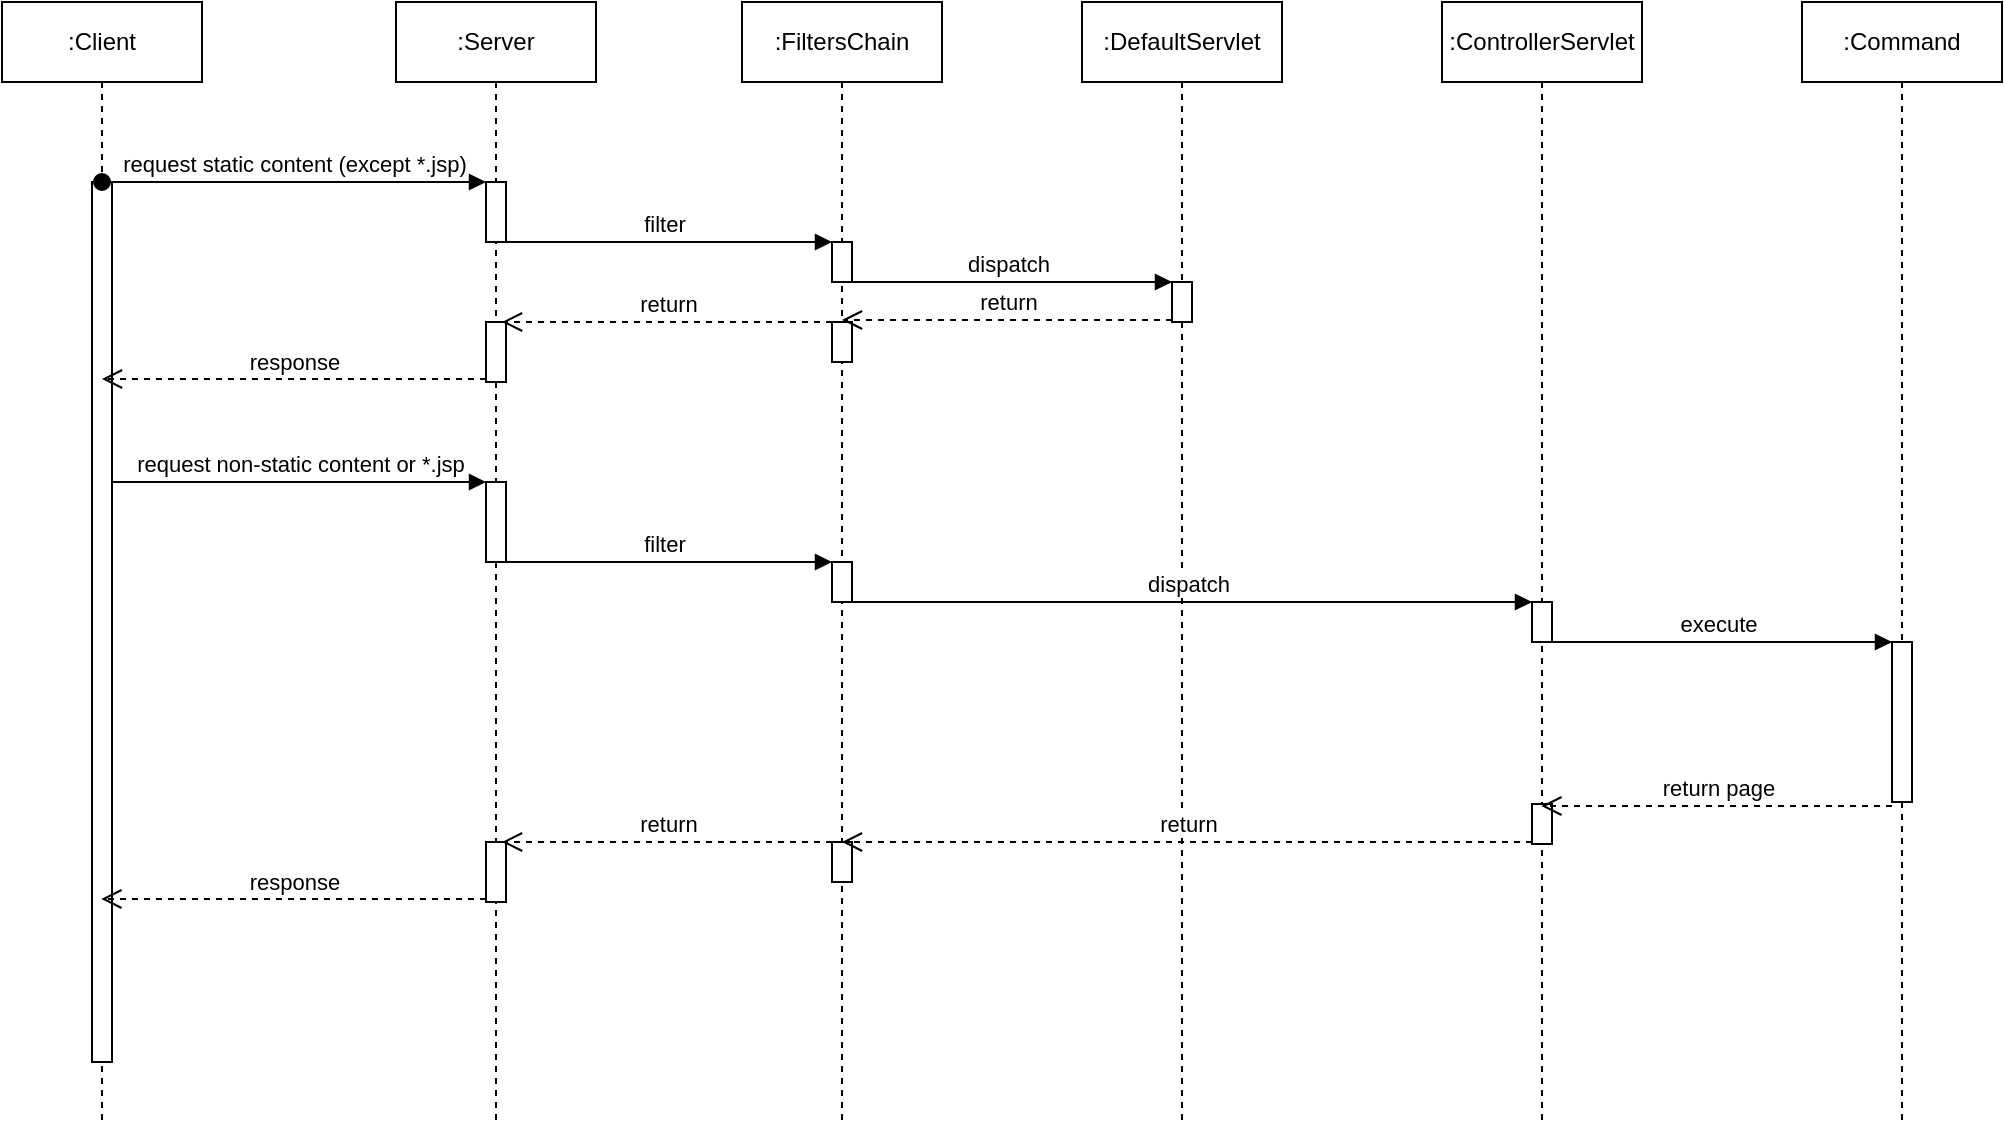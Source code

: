 <mxfile version="12.9.3" type="device"><diagram id="U-He7VPenvZKPfUkg1po" name="Page-1"><mxGraphModel dx="975" dy="671" grid="1" gridSize="10" guides="1" tooltips="1" connect="1" arrows="1" fold="1" page="1" pageScale="1" pageWidth="850" pageHeight="1100" math="0" shadow="0"><root><mxCell id="0"/><mxCell id="1" parent="0"/><mxCell id="nslmwY3CAvDi1HLphJ00-1" value=":Client" style="shape=umlLifeline;perimeter=lifelinePerimeter;whiteSpace=wrap;html=1;container=1;collapsible=0;recursiveResize=0;outlineConnect=0;" vertex="1" parent="1"><mxGeometry x="70" y="70" width="100" height="560" as="geometry"/></mxCell><mxCell id="nslmwY3CAvDi1HLphJ00-8" value="" style="html=1;points=[];perimeter=orthogonalPerimeter;" vertex="1" parent="nslmwY3CAvDi1HLphJ00-1"><mxGeometry x="45" y="90" width="10" height="440" as="geometry"/></mxCell><mxCell id="nslmwY3CAvDi1HLphJ00-2" value=":Server" style="shape=umlLifeline;perimeter=lifelinePerimeter;whiteSpace=wrap;html=1;container=1;collapsible=0;recursiveResize=0;outlineConnect=0;" vertex="1" parent="1"><mxGeometry x="267" y="70" width="100" height="560" as="geometry"/></mxCell><mxCell id="nslmwY3CAvDi1HLphJ00-6" value="" style="html=1;points=[];perimeter=orthogonalPerimeter;" vertex="1" parent="nslmwY3CAvDi1HLphJ00-2"><mxGeometry x="45" y="90" width="10" height="30" as="geometry"/></mxCell><mxCell id="nslmwY3CAvDi1HLphJ00-14" value="" style="html=1;points=[];perimeter=orthogonalPerimeter;" vertex="1" parent="nslmwY3CAvDi1HLphJ00-2"><mxGeometry x="45" y="160" width="10" height="30" as="geometry"/></mxCell><mxCell id="nslmwY3CAvDi1HLphJ00-17" value="" style="html=1;points=[];perimeter=orthogonalPerimeter;" vertex="1" parent="nslmwY3CAvDi1HLphJ00-2"><mxGeometry x="45" y="240" width="10" height="40" as="geometry"/></mxCell><mxCell id="nslmwY3CAvDi1HLphJ00-3" value=":DefaultServlet" style="shape=umlLifeline;perimeter=lifelinePerimeter;whiteSpace=wrap;html=1;container=1;collapsible=0;recursiveResize=0;outlineConnect=0;" vertex="1" parent="1"><mxGeometry x="610" y="70" width="100" height="560" as="geometry"/></mxCell><mxCell id="nslmwY3CAvDi1HLphJ00-22" value="" style="html=1;points=[];perimeter=orthogonalPerimeter;" vertex="1" parent="nslmwY3CAvDi1HLphJ00-3"><mxGeometry x="45" y="140" width="10" height="20" as="geometry"/></mxCell><mxCell id="nslmwY3CAvDi1HLphJ00-28" value="filter" style="html=1;verticalAlign=bottom;endArrow=block;entryX=0;entryY=0;" edge="1" parent="nslmwY3CAvDi1HLphJ00-3" target="nslmwY3CAvDi1HLphJ00-29"><mxGeometry relative="1" as="geometry"><mxPoint x="-293.5" y="280" as="sourcePoint"/></mxGeometry></mxCell><mxCell id="nslmwY3CAvDi1HLphJ00-30" value="dispatch" style="html=1;verticalAlign=bottom;endArrow=block;entryX=0;entryY=0;" edge="1" parent="nslmwY3CAvDi1HLphJ00-3" target="nslmwY3CAvDi1HLphJ00-27"><mxGeometry relative="1" as="geometry"><mxPoint x="-120.5" y="300" as="sourcePoint"/></mxGeometry></mxCell><mxCell id="nslmwY3CAvDi1HLphJ00-4" value=":ControllerServlet" style="shape=umlLifeline;perimeter=lifelinePerimeter;whiteSpace=wrap;html=1;container=1;collapsible=0;recursiveResize=0;outlineConnect=0;" vertex="1" parent="1"><mxGeometry x="790" y="70" width="100" height="560" as="geometry"/></mxCell><mxCell id="nslmwY3CAvDi1HLphJ00-27" value="" style="html=1;points=[];perimeter=orthogonalPerimeter;" vertex="1" parent="nslmwY3CAvDi1HLphJ00-4"><mxGeometry x="45" y="300" width="10" height="20" as="geometry"/></mxCell><mxCell id="nslmwY3CAvDi1HLphJ00-34" value="" style="html=1;points=[];perimeter=orthogonalPerimeter;" vertex="1" parent="nslmwY3CAvDi1HLphJ00-4"><mxGeometry x="45" y="401" width="10" height="20" as="geometry"/></mxCell><mxCell id="nslmwY3CAvDi1HLphJ00-5" value=":Command" style="shape=umlLifeline;perimeter=lifelinePerimeter;whiteSpace=wrap;html=1;container=1;collapsible=0;recursiveResize=0;outlineConnect=0;" vertex="1" parent="1"><mxGeometry x="970" y="70" width="100" height="560" as="geometry"/></mxCell><mxCell id="nslmwY3CAvDi1HLphJ00-31" value="" style="html=1;points=[];perimeter=orthogonalPerimeter;" vertex="1" parent="nslmwY3CAvDi1HLphJ00-5"><mxGeometry x="45" y="320" width="10" height="80" as="geometry"/></mxCell><mxCell id="nslmwY3CAvDi1HLphJ00-7" value="request static content (except *.jsp)" style="html=1;verticalAlign=bottom;startArrow=oval;endArrow=block;startSize=8;" edge="1" target="nslmwY3CAvDi1HLphJ00-6" parent="1" source="nslmwY3CAvDi1HLphJ00-1"><mxGeometry relative="1" as="geometry"><mxPoint x="250" y="160" as="sourcePoint"/><Array as="points"><mxPoint x="210" y="160"/></Array></mxGeometry></mxCell><mxCell id="nslmwY3CAvDi1HLphJ00-12" value="filter" style="html=1;verticalAlign=bottom;endArrow=block;entryX=0;entryY=0;" edge="1" target="nslmwY3CAvDi1HLphJ00-11" parent="1" source="nslmwY3CAvDi1HLphJ00-2"><mxGeometry relative="1" as="geometry"><mxPoint x="435" y="190" as="sourcePoint"/></mxGeometry></mxCell><mxCell id="nslmwY3CAvDi1HLphJ00-16" value="response" style="html=1;verticalAlign=bottom;endArrow=open;dashed=1;endSize=8;exitX=0;exitY=0.95;" edge="1" source="nslmwY3CAvDi1HLphJ00-14" parent="1" target="nslmwY3CAvDi1HLphJ00-1"><mxGeometry relative="1" as="geometry"><mxPoint x="240" y="306" as="targetPoint"/></mxGeometry></mxCell><mxCell id="nslmwY3CAvDi1HLphJ00-18" value="request non-static content or *.jsp" style="html=1;verticalAlign=bottom;endArrow=block;entryX=0;entryY=0;" edge="1" target="nslmwY3CAvDi1HLphJ00-17" parent="1" source="nslmwY3CAvDi1HLphJ00-8"><mxGeometry relative="1" as="geometry"><mxPoint x="130" y="310" as="sourcePoint"/></mxGeometry></mxCell><mxCell id="nslmwY3CAvDi1HLphJ00-20" value=":FiltersChain" style="shape=umlLifeline;perimeter=lifelinePerimeter;whiteSpace=wrap;html=1;container=1;collapsible=0;recursiveResize=0;outlineConnect=0;" vertex="1" parent="1"><mxGeometry x="440" y="70" width="100" height="560" as="geometry"/></mxCell><mxCell id="nslmwY3CAvDi1HLphJ00-11" value="" style="html=1;points=[];perimeter=orthogonalPerimeter;" vertex="1" parent="nslmwY3CAvDi1HLphJ00-20"><mxGeometry x="45" y="120" width="10" height="20" as="geometry"/></mxCell><mxCell id="nslmwY3CAvDi1HLphJ00-25" value="" style="html=1;points=[];perimeter=orthogonalPerimeter;" vertex="1" parent="nslmwY3CAvDi1HLphJ00-20"><mxGeometry x="45" y="160" width="10" height="20" as="geometry"/></mxCell><mxCell id="nslmwY3CAvDi1HLphJ00-36" value="" style="html=1;points=[];perimeter=orthogonalPerimeter;" vertex="1" parent="nslmwY3CAvDi1HLphJ00-20"><mxGeometry x="-128" y="420" width="10" height="30" as="geometry"/></mxCell><mxCell id="nslmwY3CAvDi1HLphJ00-37" value="response" style="html=1;verticalAlign=bottom;endArrow=open;dashed=1;endSize=8;exitX=0;exitY=0.95;" edge="1" parent="nslmwY3CAvDi1HLphJ00-20" source="nslmwY3CAvDi1HLphJ00-36"><mxGeometry relative="1" as="geometry"><mxPoint x="-320.333" y="448.5" as="targetPoint"/></mxGeometry></mxCell><mxCell id="nslmwY3CAvDi1HLphJ00-38" value="" style="html=1;points=[];perimeter=orthogonalPerimeter;" vertex="1" parent="nslmwY3CAvDi1HLphJ00-20"><mxGeometry x="45" y="420" width="10" height="20" as="geometry"/></mxCell><mxCell id="nslmwY3CAvDi1HLphJ00-39" value="return" style="html=1;verticalAlign=bottom;endArrow=open;dashed=1;endSize=8;exitX=0;exitY=0.95;" edge="1" parent="nslmwY3CAvDi1HLphJ00-20"><mxGeometry relative="1" as="geometry"><mxPoint x="-119.976" y="420" as="targetPoint"/><mxPoint x="45" y="420" as="sourcePoint"/></mxGeometry></mxCell><mxCell id="nslmwY3CAvDi1HLphJ00-23" value="dispatch" style="html=1;verticalAlign=bottom;endArrow=block;entryX=0;entryY=0;" edge="1" target="nslmwY3CAvDi1HLphJ00-22" parent="1" source="nslmwY3CAvDi1HLphJ00-20"><mxGeometry relative="1" as="geometry"><mxPoint x="585" y="210" as="sourcePoint"/></mxGeometry></mxCell><mxCell id="nslmwY3CAvDi1HLphJ00-24" value="return" style="html=1;verticalAlign=bottom;endArrow=open;dashed=1;endSize=8;exitX=0;exitY=0.95;" edge="1" source="nslmwY3CAvDi1HLphJ00-22" parent="1" target="nslmwY3CAvDi1HLphJ00-20"><mxGeometry relative="1" as="geometry"><mxPoint x="585" y="286" as="targetPoint"/></mxGeometry></mxCell><mxCell id="nslmwY3CAvDi1HLphJ00-26" value="return" style="html=1;verticalAlign=bottom;endArrow=open;dashed=1;endSize=8;exitX=0;exitY=0.95;" edge="1" parent="1"><mxGeometry relative="1" as="geometry"><mxPoint x="320.024" y="230" as="targetPoint"/><mxPoint x="485" y="230" as="sourcePoint"/></mxGeometry></mxCell><mxCell id="nslmwY3CAvDi1HLphJ00-29" value="" style="html=1;points=[];perimeter=orthogonalPerimeter;" vertex="1" parent="1"><mxGeometry x="485" y="350" width="10" height="20" as="geometry"/></mxCell><mxCell id="nslmwY3CAvDi1HLphJ00-32" value="execute" style="html=1;verticalAlign=bottom;endArrow=block;entryX=0;entryY=0;" edge="1" target="nslmwY3CAvDi1HLphJ00-31" parent="1" source="nslmwY3CAvDi1HLphJ00-4"><mxGeometry relative="1" as="geometry"><mxPoint x="945" y="390" as="sourcePoint"/></mxGeometry></mxCell><mxCell id="nslmwY3CAvDi1HLphJ00-33" value="return page" style="html=1;verticalAlign=bottom;endArrow=open;dashed=1;endSize=8;exitX=0;exitY=0.95;" edge="1" parent="1"><mxGeometry relative="1" as="geometry"><mxPoint x="839.667" y="472.0" as="targetPoint"/><mxPoint x="1015" y="472.0" as="sourcePoint"/></mxGeometry></mxCell><mxCell id="nslmwY3CAvDi1HLphJ00-35" value="return" style="html=1;verticalAlign=bottom;endArrow=open;dashed=1;endSize=8;exitX=0;exitY=0.95;" edge="1" parent="1" source="nslmwY3CAvDi1HLphJ00-34" target="nslmwY3CAvDi1HLphJ00-20"><mxGeometry relative="1" as="geometry"><mxPoint x="669.5" y="485" as="targetPoint"/></mxGeometry></mxCell></root></mxGraphModel></diagram></mxfile>